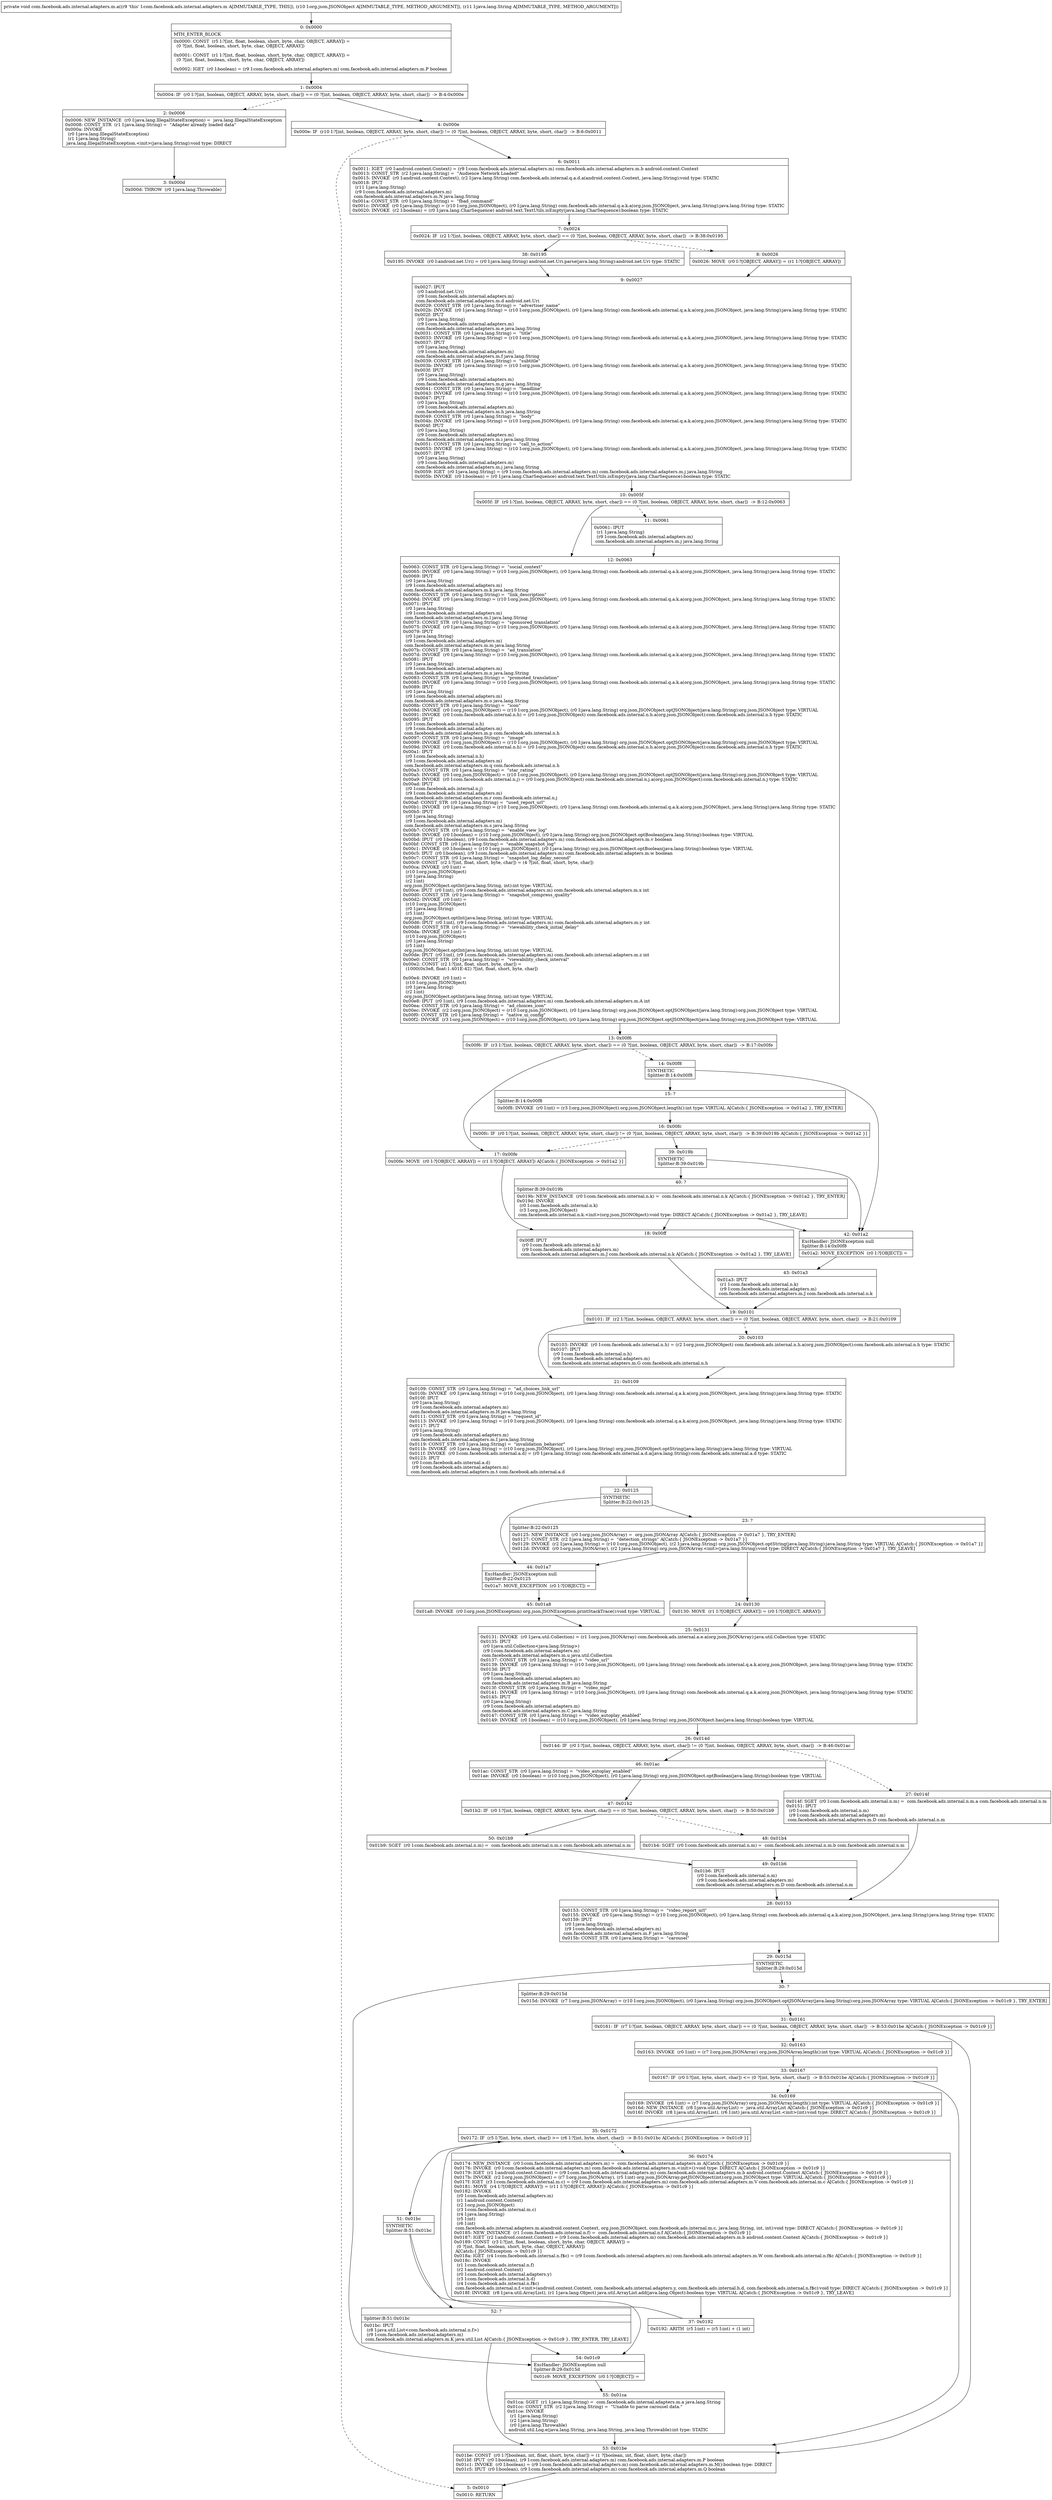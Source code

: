 digraph "CFG forcom.facebook.ads.internal.adapters.m.a(Lorg\/json\/JSONObject;Ljava\/lang\/String;)V" {
Node_0 [shape=record,label="{0\:\ 0x0000|MTH_ENTER_BLOCK\l|0x0000: CONST  (r5 I:?[int, float, boolean, short, byte, char, OBJECT, ARRAY]) = \l  (0 ?[int, float, boolean, short, byte, char, OBJECT, ARRAY])\l \l0x0001: CONST  (r1 I:?[int, float, boolean, short, byte, char, OBJECT, ARRAY]) = \l  (0 ?[int, float, boolean, short, byte, char, OBJECT, ARRAY])\l \l0x0002: IGET  (r0 I:boolean) = (r9 I:com.facebook.ads.internal.adapters.m) com.facebook.ads.internal.adapters.m.P boolean \l}"];
Node_1 [shape=record,label="{1\:\ 0x0004|0x0004: IF  (r0 I:?[int, boolean, OBJECT, ARRAY, byte, short, char]) == (0 ?[int, boolean, OBJECT, ARRAY, byte, short, char])  \-\> B:4:0x000e \l}"];
Node_2 [shape=record,label="{2\:\ 0x0006|0x0006: NEW_INSTANCE  (r0 I:java.lang.IllegalStateException) =  java.lang.IllegalStateException \l0x0008: CONST_STR  (r1 I:java.lang.String) =  \"Adapter already loaded data\" \l0x000a: INVOKE  \l  (r0 I:java.lang.IllegalStateException)\l  (r1 I:java.lang.String)\l java.lang.IllegalStateException.\<init\>(java.lang.String):void type: DIRECT \l}"];
Node_3 [shape=record,label="{3\:\ 0x000d|0x000d: THROW  (r0 I:java.lang.Throwable) \l}"];
Node_4 [shape=record,label="{4\:\ 0x000e|0x000e: IF  (r10 I:?[int, boolean, OBJECT, ARRAY, byte, short, char]) != (0 ?[int, boolean, OBJECT, ARRAY, byte, short, char])  \-\> B:6:0x0011 \l}"];
Node_5 [shape=record,label="{5\:\ 0x0010|0x0010: RETURN   \l}"];
Node_6 [shape=record,label="{6\:\ 0x0011|0x0011: IGET  (r0 I:android.content.Context) = (r9 I:com.facebook.ads.internal.adapters.m) com.facebook.ads.internal.adapters.m.b android.content.Context \l0x0013: CONST_STR  (r2 I:java.lang.String) =  \"Audience Network Loaded\" \l0x0015: INVOKE  (r0 I:android.content.Context), (r2 I:java.lang.String) com.facebook.ads.internal.q.a.d.a(android.content.Context, java.lang.String):void type: STATIC \l0x0018: IPUT  \l  (r11 I:java.lang.String)\l  (r9 I:com.facebook.ads.internal.adapters.m)\l com.facebook.ads.internal.adapters.m.N java.lang.String \l0x001a: CONST_STR  (r0 I:java.lang.String) =  \"fbad_command\" \l0x001c: INVOKE  (r0 I:java.lang.String) = (r10 I:org.json.JSONObject), (r0 I:java.lang.String) com.facebook.ads.internal.q.a.k.a(org.json.JSONObject, java.lang.String):java.lang.String type: STATIC \l0x0020: INVOKE  (r2 I:boolean) = (r0 I:java.lang.CharSequence) android.text.TextUtils.isEmpty(java.lang.CharSequence):boolean type: STATIC \l}"];
Node_7 [shape=record,label="{7\:\ 0x0024|0x0024: IF  (r2 I:?[int, boolean, OBJECT, ARRAY, byte, short, char]) == (0 ?[int, boolean, OBJECT, ARRAY, byte, short, char])  \-\> B:38:0x0195 \l}"];
Node_8 [shape=record,label="{8\:\ 0x0026|0x0026: MOVE  (r0 I:?[OBJECT, ARRAY]) = (r1 I:?[OBJECT, ARRAY]) \l}"];
Node_9 [shape=record,label="{9\:\ 0x0027|0x0027: IPUT  \l  (r0 I:android.net.Uri)\l  (r9 I:com.facebook.ads.internal.adapters.m)\l com.facebook.ads.internal.adapters.m.d android.net.Uri \l0x0029: CONST_STR  (r0 I:java.lang.String) =  \"advertiser_name\" \l0x002b: INVOKE  (r0 I:java.lang.String) = (r10 I:org.json.JSONObject), (r0 I:java.lang.String) com.facebook.ads.internal.q.a.k.a(org.json.JSONObject, java.lang.String):java.lang.String type: STATIC \l0x002f: IPUT  \l  (r0 I:java.lang.String)\l  (r9 I:com.facebook.ads.internal.adapters.m)\l com.facebook.ads.internal.adapters.m.e java.lang.String \l0x0031: CONST_STR  (r0 I:java.lang.String) =  \"title\" \l0x0033: INVOKE  (r0 I:java.lang.String) = (r10 I:org.json.JSONObject), (r0 I:java.lang.String) com.facebook.ads.internal.q.a.k.a(org.json.JSONObject, java.lang.String):java.lang.String type: STATIC \l0x0037: IPUT  \l  (r0 I:java.lang.String)\l  (r9 I:com.facebook.ads.internal.adapters.m)\l com.facebook.ads.internal.adapters.m.f java.lang.String \l0x0039: CONST_STR  (r0 I:java.lang.String) =  \"subtitle\" \l0x003b: INVOKE  (r0 I:java.lang.String) = (r10 I:org.json.JSONObject), (r0 I:java.lang.String) com.facebook.ads.internal.q.a.k.a(org.json.JSONObject, java.lang.String):java.lang.String type: STATIC \l0x003f: IPUT  \l  (r0 I:java.lang.String)\l  (r9 I:com.facebook.ads.internal.adapters.m)\l com.facebook.ads.internal.adapters.m.g java.lang.String \l0x0041: CONST_STR  (r0 I:java.lang.String) =  \"headline\" \l0x0043: INVOKE  (r0 I:java.lang.String) = (r10 I:org.json.JSONObject), (r0 I:java.lang.String) com.facebook.ads.internal.q.a.k.a(org.json.JSONObject, java.lang.String):java.lang.String type: STATIC \l0x0047: IPUT  \l  (r0 I:java.lang.String)\l  (r9 I:com.facebook.ads.internal.adapters.m)\l com.facebook.ads.internal.adapters.m.h java.lang.String \l0x0049: CONST_STR  (r0 I:java.lang.String) =  \"body\" \l0x004b: INVOKE  (r0 I:java.lang.String) = (r10 I:org.json.JSONObject), (r0 I:java.lang.String) com.facebook.ads.internal.q.a.k.a(org.json.JSONObject, java.lang.String):java.lang.String type: STATIC \l0x004f: IPUT  \l  (r0 I:java.lang.String)\l  (r9 I:com.facebook.ads.internal.adapters.m)\l com.facebook.ads.internal.adapters.m.i java.lang.String \l0x0051: CONST_STR  (r0 I:java.lang.String) =  \"call_to_action\" \l0x0053: INVOKE  (r0 I:java.lang.String) = (r10 I:org.json.JSONObject), (r0 I:java.lang.String) com.facebook.ads.internal.q.a.k.a(org.json.JSONObject, java.lang.String):java.lang.String type: STATIC \l0x0057: IPUT  \l  (r0 I:java.lang.String)\l  (r9 I:com.facebook.ads.internal.adapters.m)\l com.facebook.ads.internal.adapters.m.j java.lang.String \l0x0059: IGET  (r0 I:java.lang.String) = (r9 I:com.facebook.ads.internal.adapters.m) com.facebook.ads.internal.adapters.m.j java.lang.String \l0x005b: INVOKE  (r0 I:boolean) = (r0 I:java.lang.CharSequence) android.text.TextUtils.isEmpty(java.lang.CharSequence):boolean type: STATIC \l}"];
Node_10 [shape=record,label="{10\:\ 0x005f|0x005f: IF  (r0 I:?[int, boolean, OBJECT, ARRAY, byte, short, char]) == (0 ?[int, boolean, OBJECT, ARRAY, byte, short, char])  \-\> B:12:0x0063 \l}"];
Node_11 [shape=record,label="{11\:\ 0x0061|0x0061: IPUT  \l  (r1 I:java.lang.String)\l  (r9 I:com.facebook.ads.internal.adapters.m)\l com.facebook.ads.internal.adapters.m.j java.lang.String \l}"];
Node_12 [shape=record,label="{12\:\ 0x0063|0x0063: CONST_STR  (r0 I:java.lang.String) =  \"social_context\" \l0x0065: INVOKE  (r0 I:java.lang.String) = (r10 I:org.json.JSONObject), (r0 I:java.lang.String) com.facebook.ads.internal.q.a.k.a(org.json.JSONObject, java.lang.String):java.lang.String type: STATIC \l0x0069: IPUT  \l  (r0 I:java.lang.String)\l  (r9 I:com.facebook.ads.internal.adapters.m)\l com.facebook.ads.internal.adapters.m.k java.lang.String \l0x006b: CONST_STR  (r0 I:java.lang.String) =  \"link_description\" \l0x006d: INVOKE  (r0 I:java.lang.String) = (r10 I:org.json.JSONObject), (r0 I:java.lang.String) com.facebook.ads.internal.q.a.k.a(org.json.JSONObject, java.lang.String):java.lang.String type: STATIC \l0x0071: IPUT  \l  (r0 I:java.lang.String)\l  (r9 I:com.facebook.ads.internal.adapters.m)\l com.facebook.ads.internal.adapters.m.l java.lang.String \l0x0073: CONST_STR  (r0 I:java.lang.String) =  \"sponsored_translation\" \l0x0075: INVOKE  (r0 I:java.lang.String) = (r10 I:org.json.JSONObject), (r0 I:java.lang.String) com.facebook.ads.internal.q.a.k.a(org.json.JSONObject, java.lang.String):java.lang.String type: STATIC \l0x0079: IPUT  \l  (r0 I:java.lang.String)\l  (r9 I:com.facebook.ads.internal.adapters.m)\l com.facebook.ads.internal.adapters.m.m java.lang.String \l0x007b: CONST_STR  (r0 I:java.lang.String) =  \"ad_translation\" \l0x007d: INVOKE  (r0 I:java.lang.String) = (r10 I:org.json.JSONObject), (r0 I:java.lang.String) com.facebook.ads.internal.q.a.k.a(org.json.JSONObject, java.lang.String):java.lang.String type: STATIC \l0x0081: IPUT  \l  (r0 I:java.lang.String)\l  (r9 I:com.facebook.ads.internal.adapters.m)\l com.facebook.ads.internal.adapters.m.n java.lang.String \l0x0083: CONST_STR  (r0 I:java.lang.String) =  \"promoted_translation\" \l0x0085: INVOKE  (r0 I:java.lang.String) = (r10 I:org.json.JSONObject), (r0 I:java.lang.String) com.facebook.ads.internal.q.a.k.a(org.json.JSONObject, java.lang.String):java.lang.String type: STATIC \l0x0089: IPUT  \l  (r0 I:java.lang.String)\l  (r9 I:com.facebook.ads.internal.adapters.m)\l com.facebook.ads.internal.adapters.m.o java.lang.String \l0x008b: CONST_STR  (r0 I:java.lang.String) =  \"icon\" \l0x008d: INVOKE  (r0 I:org.json.JSONObject) = (r10 I:org.json.JSONObject), (r0 I:java.lang.String) org.json.JSONObject.optJSONObject(java.lang.String):org.json.JSONObject type: VIRTUAL \l0x0091: INVOKE  (r0 I:com.facebook.ads.internal.n.h) = (r0 I:org.json.JSONObject) com.facebook.ads.internal.n.h.a(org.json.JSONObject):com.facebook.ads.internal.n.h type: STATIC \l0x0095: IPUT  \l  (r0 I:com.facebook.ads.internal.n.h)\l  (r9 I:com.facebook.ads.internal.adapters.m)\l com.facebook.ads.internal.adapters.m.p com.facebook.ads.internal.n.h \l0x0097: CONST_STR  (r0 I:java.lang.String) =  \"image\" \l0x0099: INVOKE  (r0 I:org.json.JSONObject) = (r10 I:org.json.JSONObject), (r0 I:java.lang.String) org.json.JSONObject.optJSONObject(java.lang.String):org.json.JSONObject type: VIRTUAL \l0x009d: INVOKE  (r0 I:com.facebook.ads.internal.n.h) = (r0 I:org.json.JSONObject) com.facebook.ads.internal.n.h.a(org.json.JSONObject):com.facebook.ads.internal.n.h type: STATIC \l0x00a1: IPUT  \l  (r0 I:com.facebook.ads.internal.n.h)\l  (r9 I:com.facebook.ads.internal.adapters.m)\l com.facebook.ads.internal.adapters.m.q com.facebook.ads.internal.n.h \l0x00a3: CONST_STR  (r0 I:java.lang.String) =  \"star_rating\" \l0x00a5: INVOKE  (r0 I:org.json.JSONObject) = (r10 I:org.json.JSONObject), (r0 I:java.lang.String) org.json.JSONObject.optJSONObject(java.lang.String):org.json.JSONObject type: VIRTUAL \l0x00a9: INVOKE  (r0 I:com.facebook.ads.internal.n.j) = (r0 I:org.json.JSONObject) com.facebook.ads.internal.n.j.a(org.json.JSONObject):com.facebook.ads.internal.n.j type: STATIC \l0x00ad: IPUT  \l  (r0 I:com.facebook.ads.internal.n.j)\l  (r9 I:com.facebook.ads.internal.adapters.m)\l com.facebook.ads.internal.adapters.m.r com.facebook.ads.internal.n.j \l0x00af: CONST_STR  (r0 I:java.lang.String) =  \"used_report_url\" \l0x00b1: INVOKE  (r0 I:java.lang.String) = (r10 I:org.json.JSONObject), (r0 I:java.lang.String) com.facebook.ads.internal.q.a.k.a(org.json.JSONObject, java.lang.String):java.lang.String type: STATIC \l0x00b5: IPUT  \l  (r0 I:java.lang.String)\l  (r9 I:com.facebook.ads.internal.adapters.m)\l com.facebook.ads.internal.adapters.m.s java.lang.String \l0x00b7: CONST_STR  (r0 I:java.lang.String) =  \"enable_view_log\" \l0x00b9: INVOKE  (r0 I:boolean) = (r10 I:org.json.JSONObject), (r0 I:java.lang.String) org.json.JSONObject.optBoolean(java.lang.String):boolean type: VIRTUAL \l0x00bd: IPUT  (r0 I:boolean), (r9 I:com.facebook.ads.internal.adapters.m) com.facebook.ads.internal.adapters.m.v boolean \l0x00bf: CONST_STR  (r0 I:java.lang.String) =  \"enable_snapshot_log\" \l0x00c1: INVOKE  (r0 I:boolean) = (r10 I:org.json.JSONObject), (r0 I:java.lang.String) org.json.JSONObject.optBoolean(java.lang.String):boolean type: VIRTUAL \l0x00c5: IPUT  (r0 I:boolean), (r9 I:com.facebook.ads.internal.adapters.m) com.facebook.ads.internal.adapters.m.w boolean \l0x00c7: CONST_STR  (r0 I:java.lang.String) =  \"snapshot_log_delay_second\" \l0x00c9: CONST  (r2 I:?[int, float, short, byte, char]) = (4 ?[int, float, short, byte, char]) \l0x00ca: INVOKE  (r0 I:int) = \l  (r10 I:org.json.JSONObject)\l  (r0 I:java.lang.String)\l  (r2 I:int)\l org.json.JSONObject.optInt(java.lang.String, int):int type: VIRTUAL \l0x00ce: IPUT  (r0 I:int), (r9 I:com.facebook.ads.internal.adapters.m) com.facebook.ads.internal.adapters.m.x int \l0x00d0: CONST_STR  (r0 I:java.lang.String) =  \"snapshot_compress_quality\" \l0x00d2: INVOKE  (r0 I:int) = \l  (r10 I:org.json.JSONObject)\l  (r0 I:java.lang.String)\l  (r5 I:int)\l org.json.JSONObject.optInt(java.lang.String, int):int type: VIRTUAL \l0x00d6: IPUT  (r0 I:int), (r9 I:com.facebook.ads.internal.adapters.m) com.facebook.ads.internal.adapters.m.y int \l0x00d8: CONST_STR  (r0 I:java.lang.String) =  \"viewability_check_initial_delay\" \l0x00da: INVOKE  (r0 I:int) = \l  (r10 I:org.json.JSONObject)\l  (r0 I:java.lang.String)\l  (r5 I:int)\l org.json.JSONObject.optInt(java.lang.String, int):int type: VIRTUAL \l0x00de: IPUT  (r0 I:int), (r9 I:com.facebook.ads.internal.adapters.m) com.facebook.ads.internal.adapters.m.z int \l0x00e0: CONST_STR  (r0 I:java.lang.String) =  \"viewability_check_interval\" \l0x00e2: CONST  (r2 I:?[int, float, short, byte, char]) = \l  (1000(0x3e8, float:1.401E\-42) ?[int, float, short, byte, char])\l \l0x00e4: INVOKE  (r0 I:int) = \l  (r10 I:org.json.JSONObject)\l  (r0 I:java.lang.String)\l  (r2 I:int)\l org.json.JSONObject.optInt(java.lang.String, int):int type: VIRTUAL \l0x00e8: IPUT  (r0 I:int), (r9 I:com.facebook.ads.internal.adapters.m) com.facebook.ads.internal.adapters.m.A int \l0x00ea: CONST_STR  (r0 I:java.lang.String) =  \"ad_choices_icon\" \l0x00ec: INVOKE  (r2 I:org.json.JSONObject) = (r10 I:org.json.JSONObject), (r0 I:java.lang.String) org.json.JSONObject.optJSONObject(java.lang.String):org.json.JSONObject type: VIRTUAL \l0x00f0: CONST_STR  (r0 I:java.lang.String) =  \"native_ui_config\" \l0x00f2: INVOKE  (r3 I:org.json.JSONObject) = (r10 I:org.json.JSONObject), (r0 I:java.lang.String) org.json.JSONObject.optJSONObject(java.lang.String):org.json.JSONObject type: VIRTUAL \l}"];
Node_13 [shape=record,label="{13\:\ 0x00f6|0x00f6: IF  (r3 I:?[int, boolean, OBJECT, ARRAY, byte, short, char]) == (0 ?[int, boolean, OBJECT, ARRAY, byte, short, char])  \-\> B:17:0x00fe \l}"];
Node_14 [shape=record,label="{14\:\ 0x00f8|SYNTHETIC\lSplitter:B:14:0x00f8\l}"];
Node_15 [shape=record,label="{15\:\ ?|Splitter:B:14:0x00f8\l|0x00f8: INVOKE  (r0 I:int) = (r3 I:org.json.JSONObject) org.json.JSONObject.length():int type: VIRTUAL A[Catch:\{ JSONException \-\> 0x01a2 \}, TRY_ENTER]\l}"];
Node_16 [shape=record,label="{16\:\ 0x00fc|0x00fc: IF  (r0 I:?[int, boolean, OBJECT, ARRAY, byte, short, char]) != (0 ?[int, boolean, OBJECT, ARRAY, byte, short, char])  \-\> B:39:0x019b A[Catch:\{ JSONException \-\> 0x01a2 \}]\l}"];
Node_17 [shape=record,label="{17\:\ 0x00fe|0x00fe: MOVE  (r0 I:?[OBJECT, ARRAY]) = (r1 I:?[OBJECT, ARRAY]) A[Catch:\{ JSONException \-\> 0x01a2 \}]\l}"];
Node_18 [shape=record,label="{18\:\ 0x00ff|0x00ff: IPUT  \l  (r0 I:com.facebook.ads.internal.n.k)\l  (r9 I:com.facebook.ads.internal.adapters.m)\l com.facebook.ads.internal.adapters.m.J com.facebook.ads.internal.n.k A[Catch:\{ JSONException \-\> 0x01a2 \}, TRY_LEAVE]\l}"];
Node_19 [shape=record,label="{19\:\ 0x0101|0x0101: IF  (r2 I:?[int, boolean, OBJECT, ARRAY, byte, short, char]) == (0 ?[int, boolean, OBJECT, ARRAY, byte, short, char])  \-\> B:21:0x0109 \l}"];
Node_20 [shape=record,label="{20\:\ 0x0103|0x0103: INVOKE  (r0 I:com.facebook.ads.internal.n.h) = (r2 I:org.json.JSONObject) com.facebook.ads.internal.n.h.a(org.json.JSONObject):com.facebook.ads.internal.n.h type: STATIC \l0x0107: IPUT  \l  (r0 I:com.facebook.ads.internal.n.h)\l  (r9 I:com.facebook.ads.internal.adapters.m)\l com.facebook.ads.internal.adapters.m.G com.facebook.ads.internal.n.h \l}"];
Node_21 [shape=record,label="{21\:\ 0x0109|0x0109: CONST_STR  (r0 I:java.lang.String) =  \"ad_choices_link_url\" \l0x010b: INVOKE  (r0 I:java.lang.String) = (r10 I:org.json.JSONObject), (r0 I:java.lang.String) com.facebook.ads.internal.q.a.k.a(org.json.JSONObject, java.lang.String):java.lang.String type: STATIC \l0x010f: IPUT  \l  (r0 I:java.lang.String)\l  (r9 I:com.facebook.ads.internal.adapters.m)\l com.facebook.ads.internal.adapters.m.H java.lang.String \l0x0111: CONST_STR  (r0 I:java.lang.String) =  \"request_id\" \l0x0113: INVOKE  (r0 I:java.lang.String) = (r10 I:org.json.JSONObject), (r0 I:java.lang.String) com.facebook.ads.internal.q.a.k.a(org.json.JSONObject, java.lang.String):java.lang.String type: STATIC \l0x0117: IPUT  \l  (r0 I:java.lang.String)\l  (r9 I:com.facebook.ads.internal.adapters.m)\l com.facebook.ads.internal.adapters.m.I java.lang.String \l0x0119: CONST_STR  (r0 I:java.lang.String) =  \"invalidation_behavior\" \l0x011b: INVOKE  (r0 I:java.lang.String) = (r10 I:org.json.JSONObject), (r0 I:java.lang.String) org.json.JSONObject.optString(java.lang.String):java.lang.String type: VIRTUAL \l0x011f: INVOKE  (r0 I:com.facebook.ads.internal.a.d) = (r0 I:java.lang.String) com.facebook.ads.internal.a.d.a(java.lang.String):com.facebook.ads.internal.a.d type: STATIC \l0x0123: IPUT  \l  (r0 I:com.facebook.ads.internal.a.d)\l  (r9 I:com.facebook.ads.internal.adapters.m)\l com.facebook.ads.internal.adapters.m.t com.facebook.ads.internal.a.d \l}"];
Node_22 [shape=record,label="{22\:\ 0x0125|SYNTHETIC\lSplitter:B:22:0x0125\l}"];
Node_23 [shape=record,label="{23\:\ ?|Splitter:B:22:0x0125\l|0x0125: NEW_INSTANCE  (r0 I:org.json.JSONArray) =  org.json.JSONArray A[Catch:\{ JSONException \-\> 0x01a7 \}, TRY_ENTER]\l0x0127: CONST_STR  (r2 I:java.lang.String) =  \"detection_strings\" A[Catch:\{ JSONException \-\> 0x01a7 \}]\l0x0129: INVOKE  (r2 I:java.lang.String) = (r10 I:org.json.JSONObject), (r2 I:java.lang.String) org.json.JSONObject.optString(java.lang.String):java.lang.String type: VIRTUAL A[Catch:\{ JSONException \-\> 0x01a7 \}]\l0x012d: INVOKE  (r0 I:org.json.JSONArray), (r2 I:java.lang.String) org.json.JSONArray.\<init\>(java.lang.String):void type: DIRECT A[Catch:\{ JSONException \-\> 0x01a7 \}, TRY_LEAVE]\l}"];
Node_24 [shape=record,label="{24\:\ 0x0130|0x0130: MOVE  (r1 I:?[OBJECT, ARRAY]) = (r0 I:?[OBJECT, ARRAY]) \l}"];
Node_25 [shape=record,label="{25\:\ 0x0131|0x0131: INVOKE  (r0 I:java.util.Collection) = (r1 I:org.json.JSONArray) com.facebook.ads.internal.a.e.a(org.json.JSONArray):java.util.Collection type: STATIC \l0x0135: IPUT  \l  (r0 I:java.util.Collection\<java.lang.String\>)\l  (r9 I:com.facebook.ads.internal.adapters.m)\l com.facebook.ads.internal.adapters.m.u java.util.Collection \l0x0137: CONST_STR  (r0 I:java.lang.String) =  \"video_url\" \l0x0139: INVOKE  (r0 I:java.lang.String) = (r10 I:org.json.JSONObject), (r0 I:java.lang.String) com.facebook.ads.internal.q.a.k.a(org.json.JSONObject, java.lang.String):java.lang.String type: STATIC \l0x013d: IPUT  \l  (r0 I:java.lang.String)\l  (r9 I:com.facebook.ads.internal.adapters.m)\l com.facebook.ads.internal.adapters.m.B java.lang.String \l0x013f: CONST_STR  (r0 I:java.lang.String) =  \"video_mpd\" \l0x0141: INVOKE  (r0 I:java.lang.String) = (r10 I:org.json.JSONObject), (r0 I:java.lang.String) com.facebook.ads.internal.q.a.k.a(org.json.JSONObject, java.lang.String):java.lang.String type: STATIC \l0x0145: IPUT  \l  (r0 I:java.lang.String)\l  (r9 I:com.facebook.ads.internal.adapters.m)\l com.facebook.ads.internal.adapters.m.C java.lang.String \l0x0147: CONST_STR  (r0 I:java.lang.String) =  \"video_autoplay_enabled\" \l0x0149: INVOKE  (r0 I:boolean) = (r10 I:org.json.JSONObject), (r0 I:java.lang.String) org.json.JSONObject.has(java.lang.String):boolean type: VIRTUAL \l}"];
Node_26 [shape=record,label="{26\:\ 0x014d|0x014d: IF  (r0 I:?[int, boolean, OBJECT, ARRAY, byte, short, char]) != (0 ?[int, boolean, OBJECT, ARRAY, byte, short, char])  \-\> B:46:0x01ac \l}"];
Node_27 [shape=record,label="{27\:\ 0x014f|0x014f: SGET  (r0 I:com.facebook.ads.internal.n.m) =  com.facebook.ads.internal.n.m.a com.facebook.ads.internal.n.m \l0x0151: IPUT  \l  (r0 I:com.facebook.ads.internal.n.m)\l  (r9 I:com.facebook.ads.internal.adapters.m)\l com.facebook.ads.internal.adapters.m.D com.facebook.ads.internal.n.m \l}"];
Node_28 [shape=record,label="{28\:\ 0x0153|0x0153: CONST_STR  (r0 I:java.lang.String) =  \"video_report_url\" \l0x0155: INVOKE  (r0 I:java.lang.String) = (r10 I:org.json.JSONObject), (r0 I:java.lang.String) com.facebook.ads.internal.q.a.k.a(org.json.JSONObject, java.lang.String):java.lang.String type: STATIC \l0x0159: IPUT  \l  (r0 I:java.lang.String)\l  (r9 I:com.facebook.ads.internal.adapters.m)\l com.facebook.ads.internal.adapters.m.F java.lang.String \l0x015b: CONST_STR  (r0 I:java.lang.String) =  \"carousel\" \l}"];
Node_29 [shape=record,label="{29\:\ 0x015d|SYNTHETIC\lSplitter:B:29:0x015d\l}"];
Node_30 [shape=record,label="{30\:\ ?|Splitter:B:29:0x015d\l|0x015d: INVOKE  (r7 I:org.json.JSONArray) = (r10 I:org.json.JSONObject), (r0 I:java.lang.String) org.json.JSONObject.optJSONArray(java.lang.String):org.json.JSONArray type: VIRTUAL A[Catch:\{ JSONException \-\> 0x01c9 \}, TRY_ENTER]\l}"];
Node_31 [shape=record,label="{31\:\ 0x0161|0x0161: IF  (r7 I:?[int, boolean, OBJECT, ARRAY, byte, short, char]) == (0 ?[int, boolean, OBJECT, ARRAY, byte, short, char])  \-\> B:53:0x01be A[Catch:\{ JSONException \-\> 0x01c9 \}]\l}"];
Node_32 [shape=record,label="{32\:\ 0x0163|0x0163: INVOKE  (r0 I:int) = (r7 I:org.json.JSONArray) org.json.JSONArray.length():int type: VIRTUAL A[Catch:\{ JSONException \-\> 0x01c9 \}]\l}"];
Node_33 [shape=record,label="{33\:\ 0x0167|0x0167: IF  (r0 I:?[int, byte, short, char]) \<= (0 ?[int, byte, short, char])  \-\> B:53:0x01be A[Catch:\{ JSONException \-\> 0x01c9 \}]\l}"];
Node_34 [shape=record,label="{34\:\ 0x0169|0x0169: INVOKE  (r6 I:int) = (r7 I:org.json.JSONArray) org.json.JSONArray.length():int type: VIRTUAL A[Catch:\{ JSONException \-\> 0x01c9 \}]\l0x016d: NEW_INSTANCE  (r8 I:java.util.ArrayList) =  java.util.ArrayList A[Catch:\{ JSONException \-\> 0x01c9 \}]\l0x016f: INVOKE  (r8 I:java.util.ArrayList), (r6 I:int) java.util.ArrayList.\<init\>(int):void type: DIRECT A[Catch:\{ JSONException \-\> 0x01c9 \}]\l}"];
Node_35 [shape=record,label="{35\:\ 0x0172|0x0172: IF  (r5 I:?[int, byte, short, char]) \>= (r6 I:?[int, byte, short, char])  \-\> B:51:0x01bc A[Catch:\{ JSONException \-\> 0x01c9 \}]\l}"];
Node_36 [shape=record,label="{36\:\ 0x0174|0x0174: NEW_INSTANCE  (r0 I:com.facebook.ads.internal.adapters.m) =  com.facebook.ads.internal.adapters.m A[Catch:\{ JSONException \-\> 0x01c9 \}]\l0x0176: INVOKE  (r0 I:com.facebook.ads.internal.adapters.m) com.facebook.ads.internal.adapters.m.\<init\>():void type: DIRECT A[Catch:\{ JSONException \-\> 0x01c9 \}]\l0x0179: IGET  (r1 I:android.content.Context) = (r9 I:com.facebook.ads.internal.adapters.m) com.facebook.ads.internal.adapters.m.b android.content.Context A[Catch:\{ JSONException \-\> 0x01c9 \}]\l0x017b: INVOKE  (r2 I:org.json.JSONObject) = (r7 I:org.json.JSONArray), (r5 I:int) org.json.JSONArray.getJSONObject(int):org.json.JSONObject type: VIRTUAL A[Catch:\{ JSONException \-\> 0x01c9 \}]\l0x017f: IGET  (r3 I:com.facebook.ads.internal.m.c) = (r9 I:com.facebook.ads.internal.adapters.m) com.facebook.ads.internal.adapters.m.V com.facebook.ads.internal.m.c A[Catch:\{ JSONException \-\> 0x01c9 \}]\l0x0181: MOVE  (r4 I:?[OBJECT, ARRAY]) = (r11 I:?[OBJECT, ARRAY]) A[Catch:\{ JSONException \-\> 0x01c9 \}]\l0x0182: INVOKE  \l  (r0 I:com.facebook.ads.internal.adapters.m)\l  (r1 I:android.content.Context)\l  (r2 I:org.json.JSONObject)\l  (r3 I:com.facebook.ads.internal.m.c)\l  (r4 I:java.lang.String)\l  (r5 I:int)\l  (r6 I:int)\l com.facebook.ads.internal.adapters.m.a(android.content.Context, org.json.JSONObject, com.facebook.ads.internal.m.c, java.lang.String, int, int):void type: DIRECT A[Catch:\{ JSONException \-\> 0x01c9 \}]\l0x0185: NEW_INSTANCE  (r1 I:com.facebook.ads.internal.n.f) =  com.facebook.ads.internal.n.f A[Catch:\{ JSONException \-\> 0x01c9 \}]\l0x0187: IGET  (r2 I:android.content.Context) = (r9 I:com.facebook.ads.internal.adapters.m) com.facebook.ads.internal.adapters.m.b android.content.Context A[Catch:\{ JSONException \-\> 0x01c9 \}]\l0x0189: CONST  (r3 I:?[int, float, boolean, short, byte, char, OBJECT, ARRAY]) = \l  (0 ?[int, float, boolean, short, byte, char, OBJECT, ARRAY])\l A[Catch:\{ JSONException \-\> 0x01c9 \}]\l0x018a: IGET  (r4 I:com.facebook.ads.internal.n.f$c) = (r9 I:com.facebook.ads.internal.adapters.m) com.facebook.ads.internal.adapters.m.W com.facebook.ads.internal.n.f$c A[Catch:\{ JSONException \-\> 0x01c9 \}]\l0x018c: INVOKE  \l  (r1 I:com.facebook.ads.internal.n.f)\l  (r2 I:android.content.Context)\l  (r0 I:com.facebook.ads.internal.adapters.y)\l  (r3 I:com.facebook.ads.internal.h.d)\l  (r4 I:com.facebook.ads.internal.n.f$c)\l com.facebook.ads.internal.n.f.\<init\>(android.content.Context, com.facebook.ads.internal.adapters.y, com.facebook.ads.internal.h.d, com.facebook.ads.internal.n.f$c):void type: DIRECT A[Catch:\{ JSONException \-\> 0x01c9 \}]\l0x018f: INVOKE  (r8 I:java.util.ArrayList), (r1 I:java.lang.Object) java.util.ArrayList.add(java.lang.Object):boolean type: VIRTUAL A[Catch:\{ JSONException \-\> 0x01c9 \}, TRY_LEAVE]\l}"];
Node_37 [shape=record,label="{37\:\ 0x0192|0x0192: ARITH  (r5 I:int) = (r5 I:int) + (1 int) \l}"];
Node_38 [shape=record,label="{38\:\ 0x0195|0x0195: INVOKE  (r0 I:android.net.Uri) = (r0 I:java.lang.String) android.net.Uri.parse(java.lang.String):android.net.Uri type: STATIC \l}"];
Node_39 [shape=record,label="{39\:\ 0x019b|SYNTHETIC\lSplitter:B:39:0x019b\l}"];
Node_40 [shape=record,label="{40\:\ ?|Splitter:B:39:0x019b\l|0x019b: NEW_INSTANCE  (r0 I:com.facebook.ads.internal.n.k) =  com.facebook.ads.internal.n.k A[Catch:\{ JSONException \-\> 0x01a2 \}, TRY_ENTER]\l0x019d: INVOKE  \l  (r0 I:com.facebook.ads.internal.n.k)\l  (r3 I:org.json.JSONObject)\l com.facebook.ads.internal.n.k.\<init\>(org.json.JSONObject):void type: DIRECT A[Catch:\{ JSONException \-\> 0x01a2 \}, TRY_LEAVE]\l}"];
Node_42 [shape=record,label="{42\:\ 0x01a2|ExcHandler: JSONException null\lSplitter:B:14:0x00f8\l|0x01a2: MOVE_EXCEPTION  (r0 I:?[OBJECT]) =  \l}"];
Node_43 [shape=record,label="{43\:\ 0x01a3|0x01a3: IPUT  \l  (r1 I:com.facebook.ads.internal.n.k)\l  (r9 I:com.facebook.ads.internal.adapters.m)\l com.facebook.ads.internal.adapters.m.J com.facebook.ads.internal.n.k \l}"];
Node_44 [shape=record,label="{44\:\ 0x01a7|ExcHandler: JSONException null\lSplitter:B:22:0x0125\l|0x01a7: MOVE_EXCEPTION  (r0 I:?[OBJECT]) =  \l}"];
Node_45 [shape=record,label="{45\:\ 0x01a8|0x01a8: INVOKE  (r0 I:org.json.JSONException) org.json.JSONException.printStackTrace():void type: VIRTUAL \l}"];
Node_46 [shape=record,label="{46\:\ 0x01ac|0x01ac: CONST_STR  (r0 I:java.lang.String) =  \"video_autoplay_enabled\" \l0x01ae: INVOKE  (r0 I:boolean) = (r10 I:org.json.JSONObject), (r0 I:java.lang.String) org.json.JSONObject.optBoolean(java.lang.String):boolean type: VIRTUAL \l}"];
Node_47 [shape=record,label="{47\:\ 0x01b2|0x01b2: IF  (r0 I:?[int, boolean, OBJECT, ARRAY, byte, short, char]) == (0 ?[int, boolean, OBJECT, ARRAY, byte, short, char])  \-\> B:50:0x01b9 \l}"];
Node_48 [shape=record,label="{48\:\ 0x01b4|0x01b4: SGET  (r0 I:com.facebook.ads.internal.n.m) =  com.facebook.ads.internal.n.m.b com.facebook.ads.internal.n.m \l}"];
Node_49 [shape=record,label="{49\:\ 0x01b6|0x01b6: IPUT  \l  (r0 I:com.facebook.ads.internal.n.m)\l  (r9 I:com.facebook.ads.internal.adapters.m)\l com.facebook.ads.internal.adapters.m.D com.facebook.ads.internal.n.m \l}"];
Node_50 [shape=record,label="{50\:\ 0x01b9|0x01b9: SGET  (r0 I:com.facebook.ads.internal.n.m) =  com.facebook.ads.internal.n.m.c com.facebook.ads.internal.n.m \l}"];
Node_51 [shape=record,label="{51\:\ 0x01bc|SYNTHETIC\lSplitter:B:51:0x01bc\l}"];
Node_52 [shape=record,label="{52\:\ ?|Splitter:B:51:0x01bc\l|0x01bc: IPUT  \l  (r8 I:java.util.List\<com.facebook.ads.internal.n.f\>)\l  (r9 I:com.facebook.ads.internal.adapters.m)\l com.facebook.ads.internal.adapters.m.K java.util.List A[Catch:\{ JSONException \-\> 0x01c9 \}, TRY_ENTER, TRY_LEAVE]\l}"];
Node_53 [shape=record,label="{53\:\ 0x01be|0x01be: CONST  (r0 I:?[boolean, int, float, short, byte, char]) = (1 ?[boolean, int, float, short, byte, char]) \l0x01bf: IPUT  (r0 I:boolean), (r9 I:com.facebook.ads.internal.adapters.m) com.facebook.ads.internal.adapters.m.P boolean \l0x01c1: INVOKE  (r0 I:boolean) = (r9 I:com.facebook.ads.internal.adapters.m) com.facebook.ads.internal.adapters.m.M():boolean type: DIRECT \l0x01c5: IPUT  (r0 I:boolean), (r9 I:com.facebook.ads.internal.adapters.m) com.facebook.ads.internal.adapters.m.Q boolean \l}"];
Node_54 [shape=record,label="{54\:\ 0x01c9|ExcHandler: JSONException null\lSplitter:B:29:0x015d\l|0x01c9: MOVE_EXCEPTION  (r0 I:?[OBJECT]) =  \l}"];
Node_55 [shape=record,label="{55\:\ 0x01ca|0x01ca: SGET  (r1 I:java.lang.String) =  com.facebook.ads.internal.adapters.m.a java.lang.String \l0x01cc: CONST_STR  (r2 I:java.lang.String) =  \"Unable to parse carousel data.\" \l0x01ce: INVOKE  \l  (r1 I:java.lang.String)\l  (r2 I:java.lang.String)\l  (r0 I:java.lang.Throwable)\l android.util.Log.e(java.lang.String, java.lang.String, java.lang.Throwable):int type: STATIC \l}"];
MethodNode[shape=record,label="{private void com.facebook.ads.internal.adapters.m.a((r9 'this' I:com.facebook.ads.internal.adapters.m A[IMMUTABLE_TYPE, THIS]), (r10 I:org.json.JSONObject A[IMMUTABLE_TYPE, METHOD_ARGUMENT]), (r11 I:java.lang.String A[IMMUTABLE_TYPE, METHOD_ARGUMENT])) }"];
MethodNode -> Node_0;
Node_0 -> Node_1;
Node_1 -> Node_2[style=dashed];
Node_1 -> Node_4;
Node_2 -> Node_3;
Node_4 -> Node_5[style=dashed];
Node_4 -> Node_6;
Node_6 -> Node_7;
Node_7 -> Node_8[style=dashed];
Node_7 -> Node_38;
Node_8 -> Node_9;
Node_9 -> Node_10;
Node_10 -> Node_11[style=dashed];
Node_10 -> Node_12;
Node_11 -> Node_12;
Node_12 -> Node_13;
Node_13 -> Node_14[style=dashed];
Node_13 -> Node_17;
Node_14 -> Node_15;
Node_14 -> Node_42;
Node_15 -> Node_16;
Node_16 -> Node_17[style=dashed];
Node_16 -> Node_39;
Node_17 -> Node_18;
Node_18 -> Node_19;
Node_19 -> Node_20[style=dashed];
Node_19 -> Node_21;
Node_20 -> Node_21;
Node_21 -> Node_22;
Node_22 -> Node_23;
Node_22 -> Node_44;
Node_23 -> Node_24;
Node_23 -> Node_44;
Node_24 -> Node_25;
Node_25 -> Node_26;
Node_26 -> Node_27[style=dashed];
Node_26 -> Node_46;
Node_27 -> Node_28;
Node_28 -> Node_29;
Node_29 -> Node_30;
Node_29 -> Node_54;
Node_30 -> Node_31;
Node_31 -> Node_32[style=dashed];
Node_31 -> Node_53;
Node_32 -> Node_33;
Node_33 -> Node_34[style=dashed];
Node_33 -> Node_53;
Node_34 -> Node_35;
Node_35 -> Node_36[style=dashed];
Node_35 -> Node_51;
Node_36 -> Node_37;
Node_37 -> Node_35;
Node_38 -> Node_9;
Node_39 -> Node_40;
Node_39 -> Node_42;
Node_40 -> Node_42;
Node_40 -> Node_18;
Node_42 -> Node_43;
Node_43 -> Node_19;
Node_44 -> Node_45;
Node_45 -> Node_25;
Node_46 -> Node_47;
Node_47 -> Node_48[style=dashed];
Node_47 -> Node_50;
Node_48 -> Node_49;
Node_49 -> Node_28;
Node_50 -> Node_49;
Node_51 -> Node_52;
Node_51 -> Node_54;
Node_52 -> Node_53;
Node_52 -> Node_54;
Node_53 -> Node_5;
Node_54 -> Node_55;
Node_55 -> Node_53;
}

